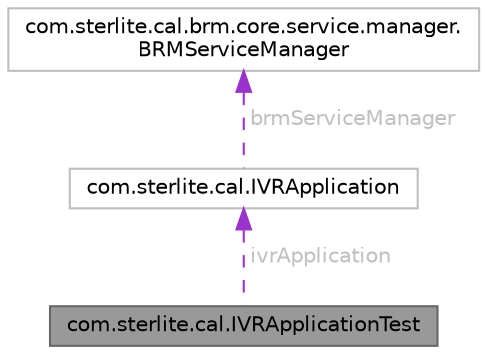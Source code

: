 digraph "com.sterlite.cal.IVRApplicationTest"
{
 // LATEX_PDF_SIZE
  bgcolor="transparent";
  edge [fontname=Helvetica,fontsize=10,labelfontname=Helvetica,labelfontsize=10];
  node [fontname=Helvetica,fontsize=10,shape=box,height=0.2,width=0.4];
  Node1 [id="Node000001",label="com.sterlite.cal.IVRApplicationTest",height=0.2,width=0.4,color="gray40", fillcolor="grey60", style="filled", fontcolor="black",tooltip=" "];
  Node2 -> Node1 [id="edge1_Node000001_Node000002",dir="back",color="darkorchid3",style="dashed",tooltip=" ",label=" ivrApplication",fontcolor="grey" ];
  Node2 [id="Node000002",label="com.sterlite.cal.IVRApplication",height=0.2,width=0.4,color="grey75", fillcolor="white", style="filled",URL="$classcom_1_1sterlite_1_1cal_1_1_i_v_r_application.html",tooltip=" "];
  Node3 -> Node2 [id="edge2_Node000002_Node000003",dir="back",color="darkorchid3",style="dashed",tooltip=" ",label=" brmServiceManager",fontcolor="grey" ];
  Node3 [id="Node000003",label="com.sterlite.cal.brm.core.service.manager.\lBRMServiceManager",height=0.2,width=0.4,color="grey75", fillcolor="white", style="filled",URL="$classcom_1_1sterlite_1_1cal_1_1brm_1_1core_1_1service_1_1manager_1_1_b_r_m_service_manager.html",tooltip=" "];
}
